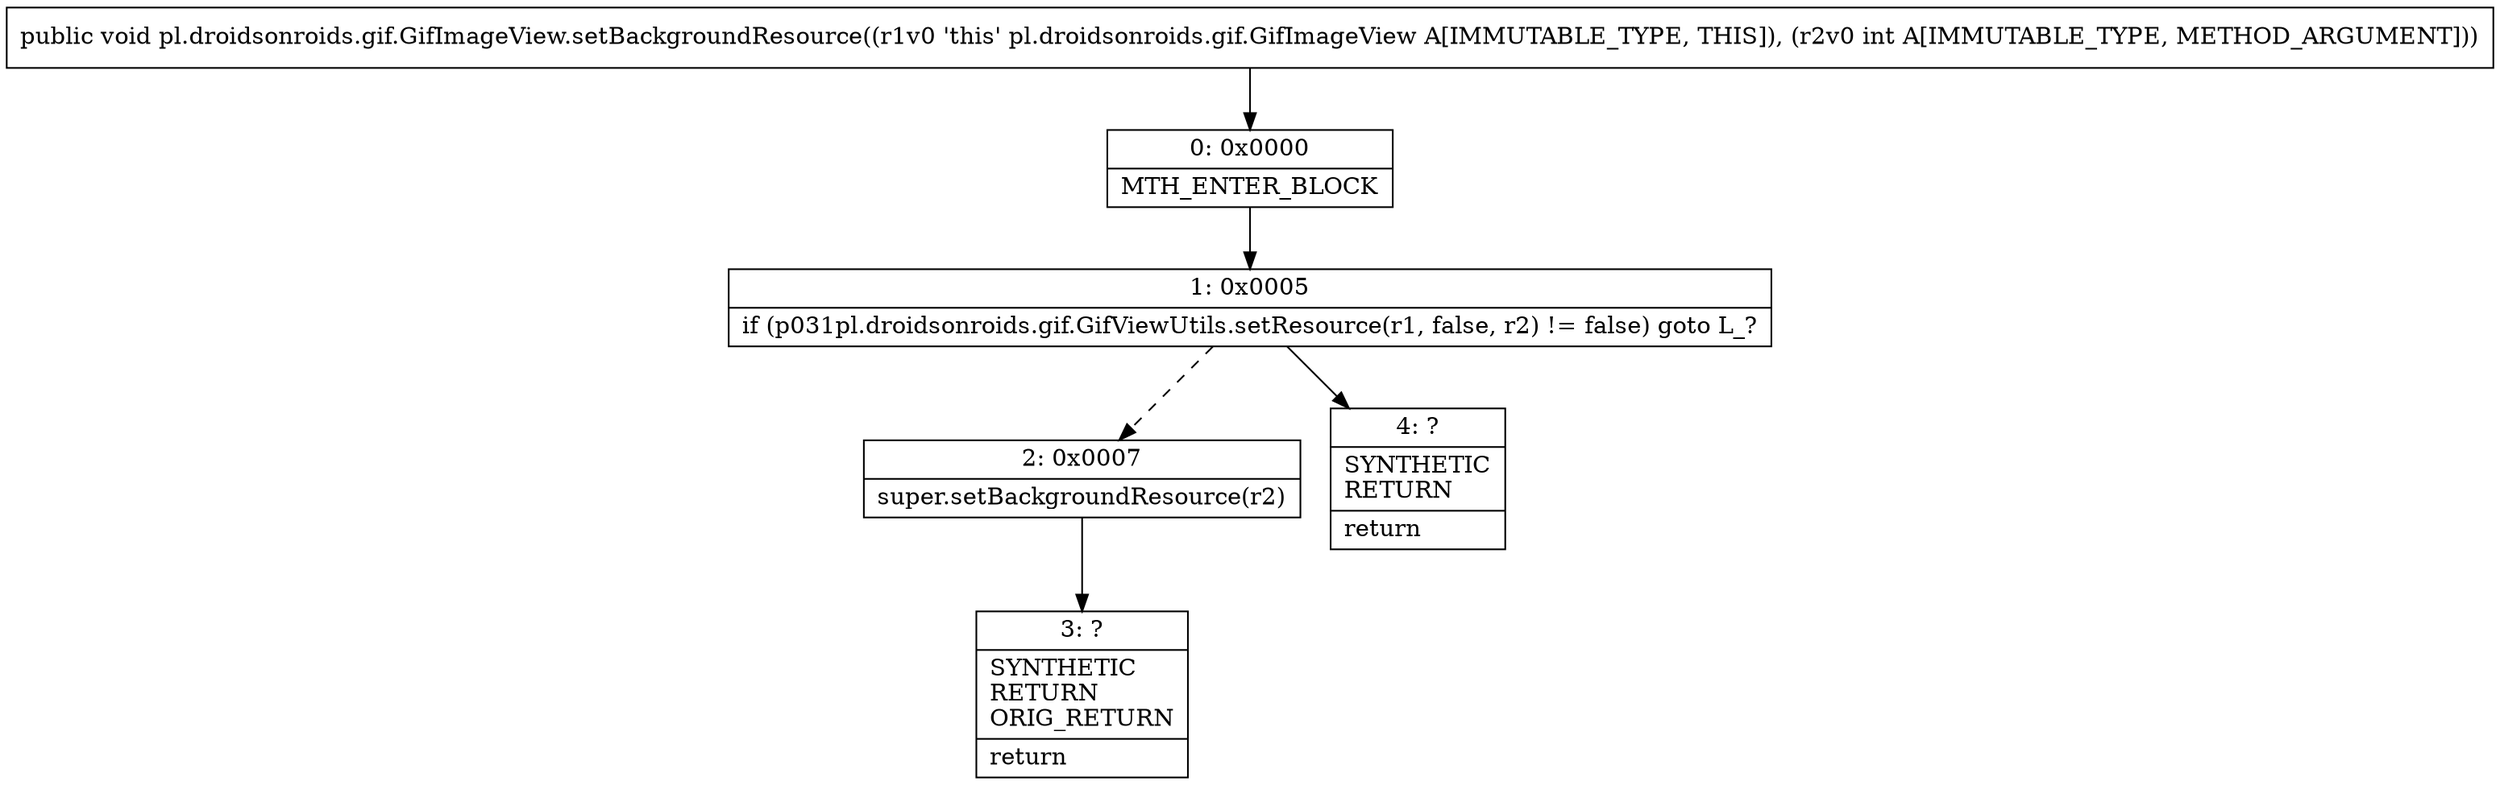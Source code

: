 digraph "CFG forpl.droidsonroids.gif.GifImageView.setBackgroundResource(I)V" {
Node_0 [shape=record,label="{0\:\ 0x0000|MTH_ENTER_BLOCK\l}"];
Node_1 [shape=record,label="{1\:\ 0x0005|if (p031pl.droidsonroids.gif.GifViewUtils.setResource(r1, false, r2) != false) goto L_?\l}"];
Node_2 [shape=record,label="{2\:\ 0x0007|super.setBackgroundResource(r2)\l}"];
Node_3 [shape=record,label="{3\:\ ?|SYNTHETIC\lRETURN\lORIG_RETURN\l|return\l}"];
Node_4 [shape=record,label="{4\:\ ?|SYNTHETIC\lRETURN\l|return\l}"];
MethodNode[shape=record,label="{public void pl.droidsonroids.gif.GifImageView.setBackgroundResource((r1v0 'this' pl.droidsonroids.gif.GifImageView A[IMMUTABLE_TYPE, THIS]), (r2v0 int A[IMMUTABLE_TYPE, METHOD_ARGUMENT])) }"];
MethodNode -> Node_0;
Node_0 -> Node_1;
Node_1 -> Node_2[style=dashed];
Node_1 -> Node_4;
Node_2 -> Node_3;
}

